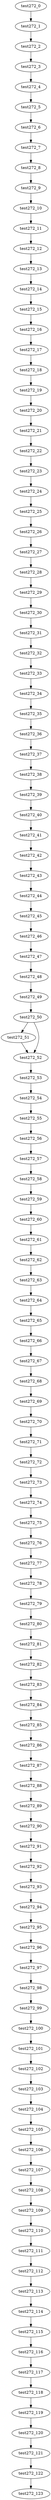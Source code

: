 digraph G {
test272_0->test272_1;
test272_1->test272_2;
test272_2->test272_3;
test272_3->test272_4;
test272_4->test272_5;
test272_5->test272_6;
test272_6->test272_7;
test272_7->test272_8;
test272_8->test272_9;
test272_9->test272_10;
test272_10->test272_11;
test272_11->test272_12;
test272_12->test272_13;
test272_13->test272_14;
test272_14->test272_15;
test272_15->test272_16;
test272_16->test272_17;
test272_17->test272_18;
test272_18->test272_19;
test272_19->test272_20;
test272_20->test272_21;
test272_21->test272_22;
test272_22->test272_23;
test272_23->test272_24;
test272_24->test272_25;
test272_25->test272_26;
test272_26->test272_27;
test272_27->test272_28;
test272_28->test272_29;
test272_29->test272_30;
test272_30->test272_31;
test272_31->test272_32;
test272_32->test272_33;
test272_33->test272_34;
test272_34->test272_35;
test272_35->test272_36;
test272_36->test272_37;
test272_37->test272_38;
test272_38->test272_39;
test272_39->test272_40;
test272_40->test272_41;
test272_41->test272_42;
test272_42->test272_43;
test272_43->test272_44;
test272_44->test272_45;
test272_45->test272_46;
test272_46->test272_47;
test272_47->test272_48;
test272_48->test272_49;
test272_49->test272_50;
test272_50->test272_51;
test272_50->test272_52;
test272_51->test272_52;
test272_52->test272_53;
test272_53->test272_54;
test272_54->test272_55;
test272_55->test272_56;
test272_56->test272_57;
test272_57->test272_58;
test272_58->test272_59;
test272_59->test272_60;
test272_60->test272_61;
test272_61->test272_62;
test272_62->test272_63;
test272_63->test272_64;
test272_64->test272_65;
test272_65->test272_66;
test272_66->test272_67;
test272_67->test272_68;
test272_68->test272_69;
test272_69->test272_70;
test272_70->test272_71;
test272_71->test272_72;
test272_72->test272_73;
test272_73->test272_74;
test272_74->test272_75;
test272_75->test272_76;
test272_76->test272_77;
test272_77->test272_78;
test272_78->test272_79;
test272_79->test272_80;
test272_80->test272_81;
test272_81->test272_82;
test272_82->test272_83;
test272_83->test272_84;
test272_84->test272_85;
test272_85->test272_86;
test272_86->test272_87;
test272_87->test272_88;
test272_88->test272_89;
test272_89->test272_90;
test272_90->test272_91;
test272_91->test272_92;
test272_92->test272_93;
test272_93->test272_94;
test272_94->test272_95;
test272_95->test272_96;
test272_96->test272_97;
test272_97->test272_98;
test272_98->test272_99;
test272_99->test272_100;
test272_100->test272_101;
test272_101->test272_102;
test272_102->test272_103;
test272_103->test272_104;
test272_104->test272_105;
test272_105->test272_106;
test272_106->test272_107;
test272_107->test272_108;
test272_108->test272_109;
test272_109->test272_110;
test272_110->test272_111;
test272_111->test272_112;
test272_112->test272_113;
test272_113->test272_114;
test272_114->test272_115;
test272_115->test272_116;
test272_116->test272_117;
test272_117->test272_118;
test272_118->test272_119;
test272_119->test272_120;
test272_120->test272_121;
test272_121->test272_122;
test272_122->test272_123;

}
